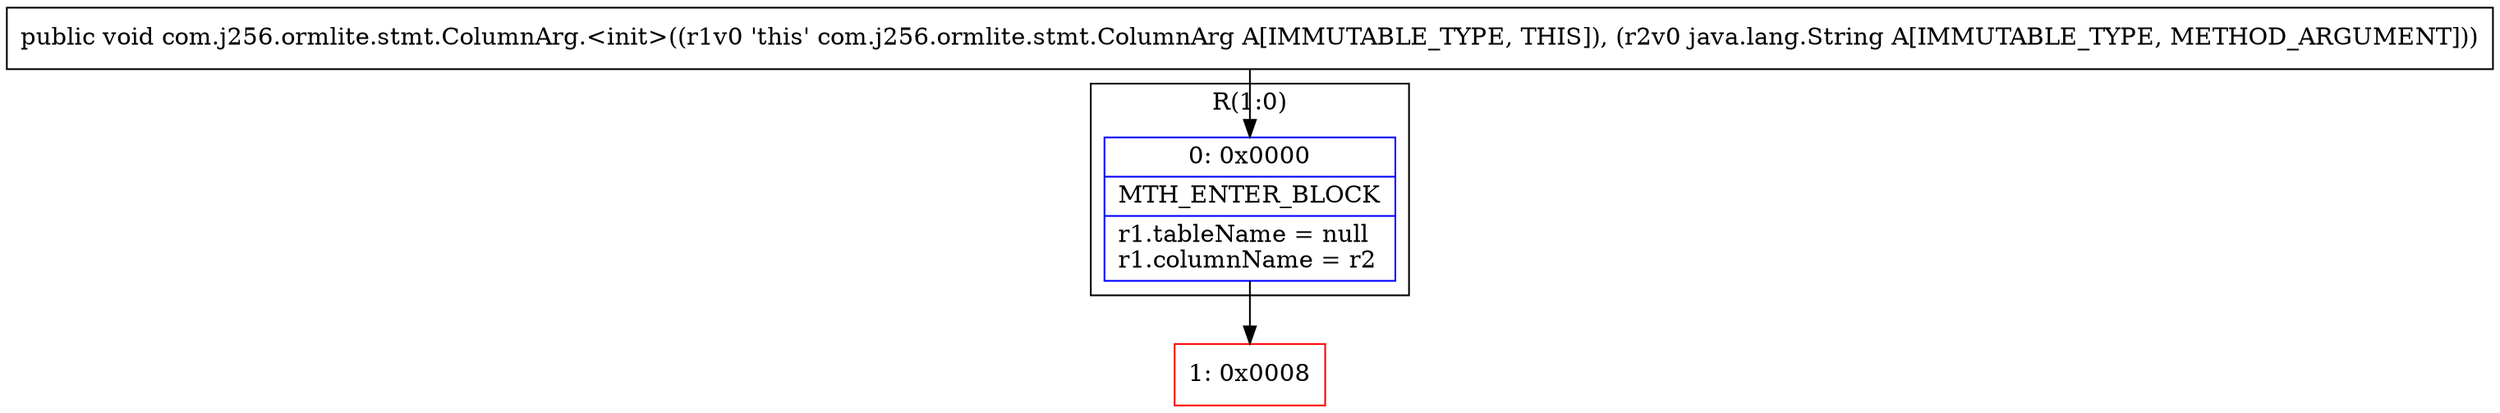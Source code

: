 digraph "CFG forcom.j256.ormlite.stmt.ColumnArg.\<init\>(Ljava\/lang\/String;)V" {
subgraph cluster_Region_1906874217 {
label = "R(1:0)";
node [shape=record,color=blue];
Node_0 [shape=record,label="{0\:\ 0x0000|MTH_ENTER_BLOCK\l|r1.tableName = null\lr1.columnName = r2\l}"];
}
Node_1 [shape=record,color=red,label="{1\:\ 0x0008}"];
MethodNode[shape=record,label="{public void com.j256.ormlite.stmt.ColumnArg.\<init\>((r1v0 'this' com.j256.ormlite.stmt.ColumnArg A[IMMUTABLE_TYPE, THIS]), (r2v0 java.lang.String A[IMMUTABLE_TYPE, METHOD_ARGUMENT])) }"];
MethodNode -> Node_0;
Node_0 -> Node_1;
}

